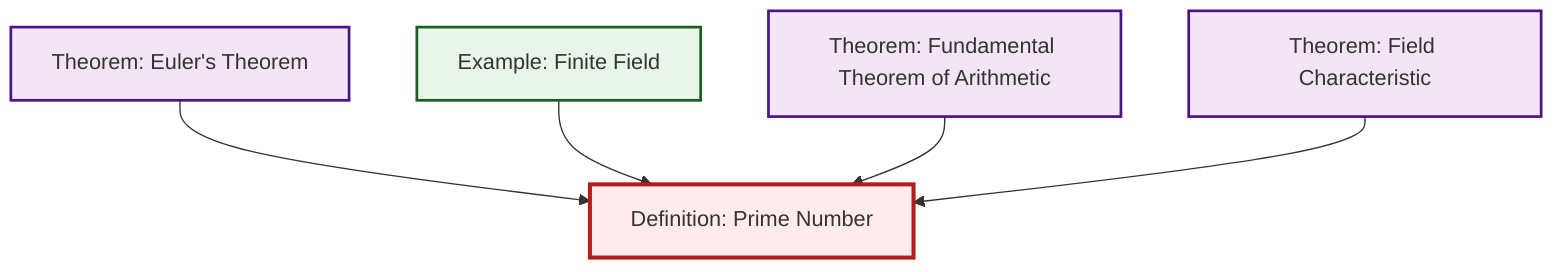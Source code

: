 graph TD
    classDef definition fill:#e1f5fe,stroke:#01579b,stroke-width:2px
    classDef theorem fill:#f3e5f5,stroke:#4a148c,stroke-width:2px
    classDef axiom fill:#fff3e0,stroke:#e65100,stroke-width:2px
    classDef example fill:#e8f5e9,stroke:#1b5e20,stroke-width:2px
    classDef current fill:#ffebee,stroke:#b71c1c,stroke-width:3px
    thm-field-characteristic["Theorem: Field Characteristic"]:::theorem
    def-prime["Definition: Prime Number"]:::definition
    thm-fundamental-arithmetic["Theorem: Fundamental Theorem of Arithmetic"]:::theorem
    ex-finite-field["Example: Finite Field"]:::example
    thm-euler["Theorem: Euler's Theorem"]:::theorem
    thm-euler --> def-prime
    ex-finite-field --> def-prime
    thm-fundamental-arithmetic --> def-prime
    thm-field-characteristic --> def-prime
    class def-prime current